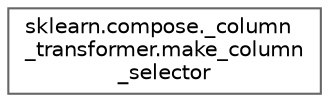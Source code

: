 digraph "Graphical Class Hierarchy"
{
 // LATEX_PDF_SIZE
  bgcolor="transparent";
  edge [fontname=Helvetica,fontsize=10,labelfontname=Helvetica,labelfontsize=10];
  node [fontname=Helvetica,fontsize=10,shape=box,height=0.2,width=0.4];
  rankdir="LR";
  Node0 [id="Node000000",label="sklearn.compose._column\l_transformer.make_column\l_selector",height=0.2,width=0.4,color="grey40", fillcolor="white", style="filled",URL="$d5/d33/classsklearn_1_1compose_1_1__column__transformer_1_1make__column__selector.html",tooltip=" "];
}
